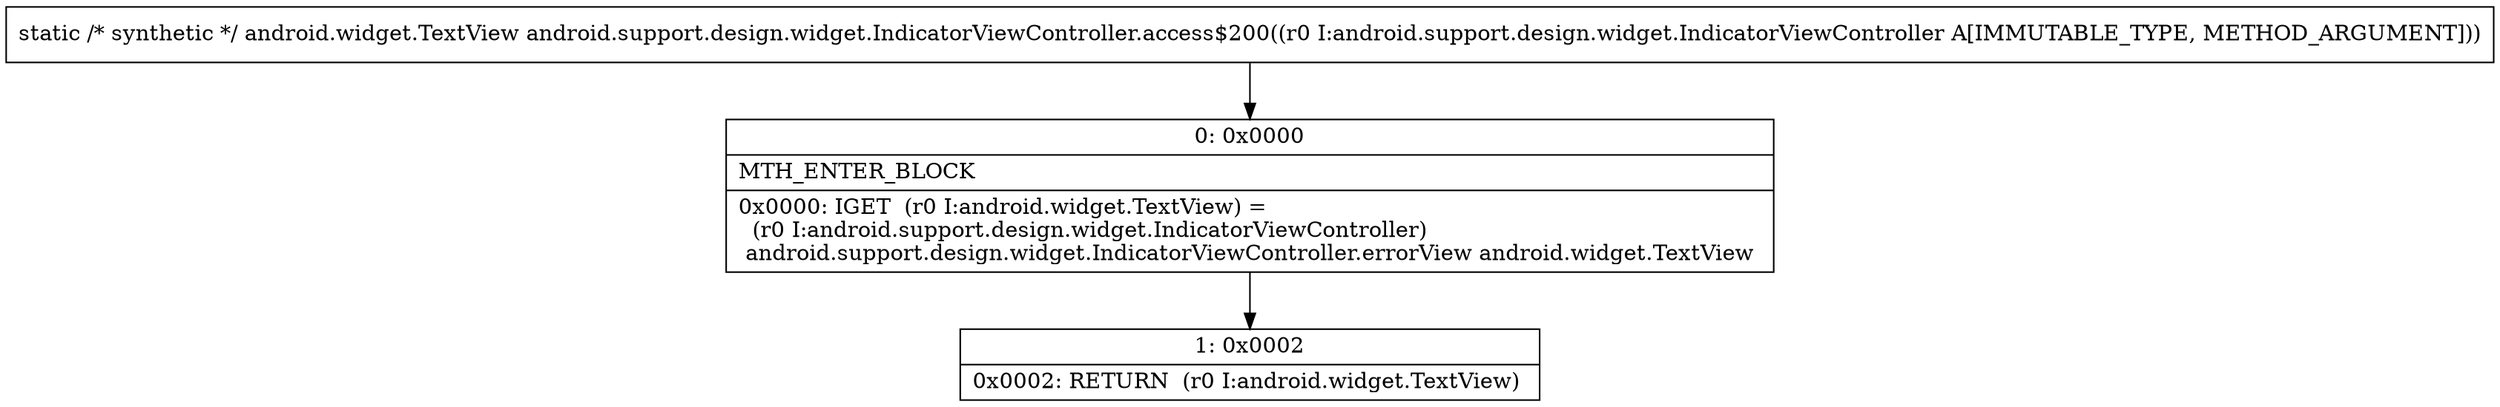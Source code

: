 digraph "CFG forandroid.support.design.widget.IndicatorViewController.access$200(Landroid\/support\/design\/widget\/IndicatorViewController;)Landroid\/widget\/TextView;" {
Node_0 [shape=record,label="{0\:\ 0x0000|MTH_ENTER_BLOCK\l|0x0000: IGET  (r0 I:android.widget.TextView) = \l  (r0 I:android.support.design.widget.IndicatorViewController)\l android.support.design.widget.IndicatorViewController.errorView android.widget.TextView \l}"];
Node_1 [shape=record,label="{1\:\ 0x0002|0x0002: RETURN  (r0 I:android.widget.TextView) \l}"];
MethodNode[shape=record,label="{static \/* synthetic *\/ android.widget.TextView android.support.design.widget.IndicatorViewController.access$200((r0 I:android.support.design.widget.IndicatorViewController A[IMMUTABLE_TYPE, METHOD_ARGUMENT])) }"];
MethodNode -> Node_0;
Node_0 -> Node_1;
}

